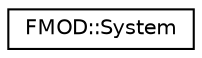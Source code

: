 digraph "Graphical Class Hierarchy"
{
  edge [fontname="Helvetica",fontsize="10",labelfontname="Helvetica",labelfontsize="10"];
  node [fontname="Helvetica",fontsize="10",shape=record];
  rankdir="LR";
  Node1 [label="FMOD::System",height=0.2,width=0.4,color="black", fillcolor="white", style="filled",URL="$class_f_m_o_d_1_1_system.html"];
}
